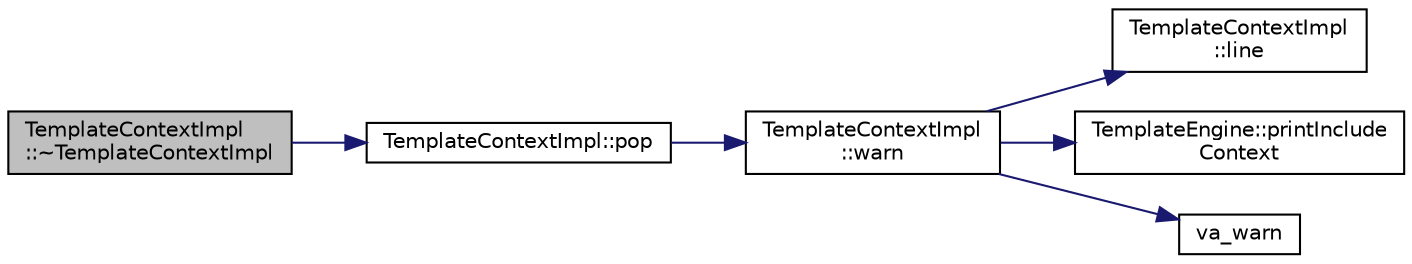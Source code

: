 digraph "TemplateContextImpl::~TemplateContextImpl"
{
 // LATEX_PDF_SIZE
  edge [fontname="Helvetica",fontsize="10",labelfontname="Helvetica",labelfontsize="10"];
  node [fontname="Helvetica",fontsize="10",shape=record];
  rankdir="LR";
  Node1 [label="TemplateContextImpl\l::~TemplateContextImpl",height=0.2,width=0.4,color="black", fillcolor="grey75", style="filled", fontcolor="black",tooltip=" "];
  Node1 -> Node2 [color="midnightblue",fontsize="10",style="solid"];
  Node2 [label="TemplateContextImpl::pop",height=0.2,width=0.4,color="black", fillcolor="white", style="filled",URL="$classTemplateContextImpl.html#af8856e3207a53fad3f700353d71b575e",tooltip=" "];
  Node2 -> Node3 [color="midnightblue",fontsize="10",style="solid"];
  Node3 [label="TemplateContextImpl\l::warn",height=0.2,width=0.4,color="black", fillcolor="white", style="filled",URL="$classTemplateContextImpl.html#a5cacf842afb50c0dabb5cd1213fa310f",tooltip=" "];
  Node3 -> Node4 [color="midnightblue",fontsize="10",style="solid"];
  Node4 [label="TemplateContextImpl\l::line",height=0.2,width=0.4,color="black", fillcolor="white", style="filled",URL="$classTemplateContextImpl.html#a136a505a96784f0fe90769a22ff7c7a3",tooltip=" "];
  Node3 -> Node5 [color="midnightblue",fontsize="10",style="solid"];
  Node5 [label="TemplateEngine::printInclude\lContext",height=0.2,width=0.4,color="black", fillcolor="white", style="filled",URL="$classTemplateEngine.html#a159aaf3096efbfd42cb2a0321d1ec961",tooltip=" "];
  Node3 -> Node6 [color="midnightblue",fontsize="10",style="solid"];
  Node6 [label="va_warn",height=0.2,width=0.4,color="black", fillcolor="white", style="filled",URL="$message_8cpp.html#a93c2070f58918c66ba1faccc3e182391",tooltip=" "];
}

